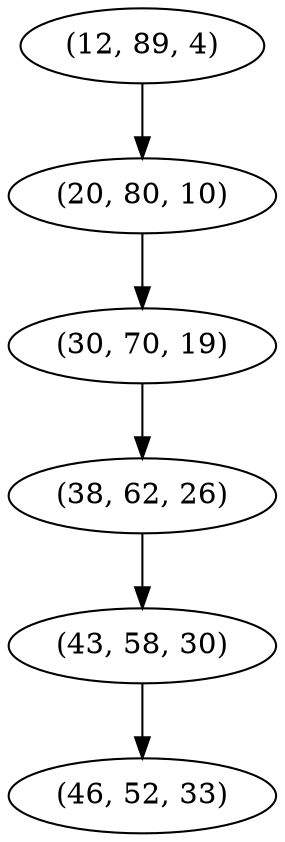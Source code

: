 digraph tree {
    "(12, 89, 4)";
    "(20, 80, 10)";
    "(30, 70, 19)";
    "(38, 62, 26)";
    "(43, 58, 30)";
    "(46, 52, 33)";
    "(12, 89, 4)" -> "(20, 80, 10)";
    "(20, 80, 10)" -> "(30, 70, 19)";
    "(30, 70, 19)" -> "(38, 62, 26)";
    "(38, 62, 26)" -> "(43, 58, 30)";
    "(43, 58, 30)" -> "(46, 52, 33)";
}
